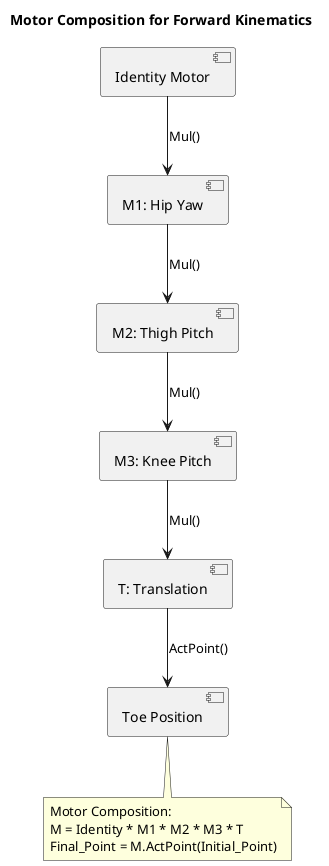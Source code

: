 @startuml motor_composition
title Motor Composition for Forward Kinematics

[Identity Motor] --> [M1: Hip Yaw] : Mul()
[M1: Hip Yaw] --> [M2: Thigh Pitch] : Mul()
[M2: Thigh Pitch] --> [M3: Knee Pitch] : Mul()
[M3: Knee Pitch] --> [T: Translation] : Mul()
[T: Translation] --> [Toe Position] : ActPoint()

note bottom
Motor Composition:
M = Identity * M1 * M2 * M3 * T
Final_Point = M.ActPoint(Initial_Point)
end note

@enduml